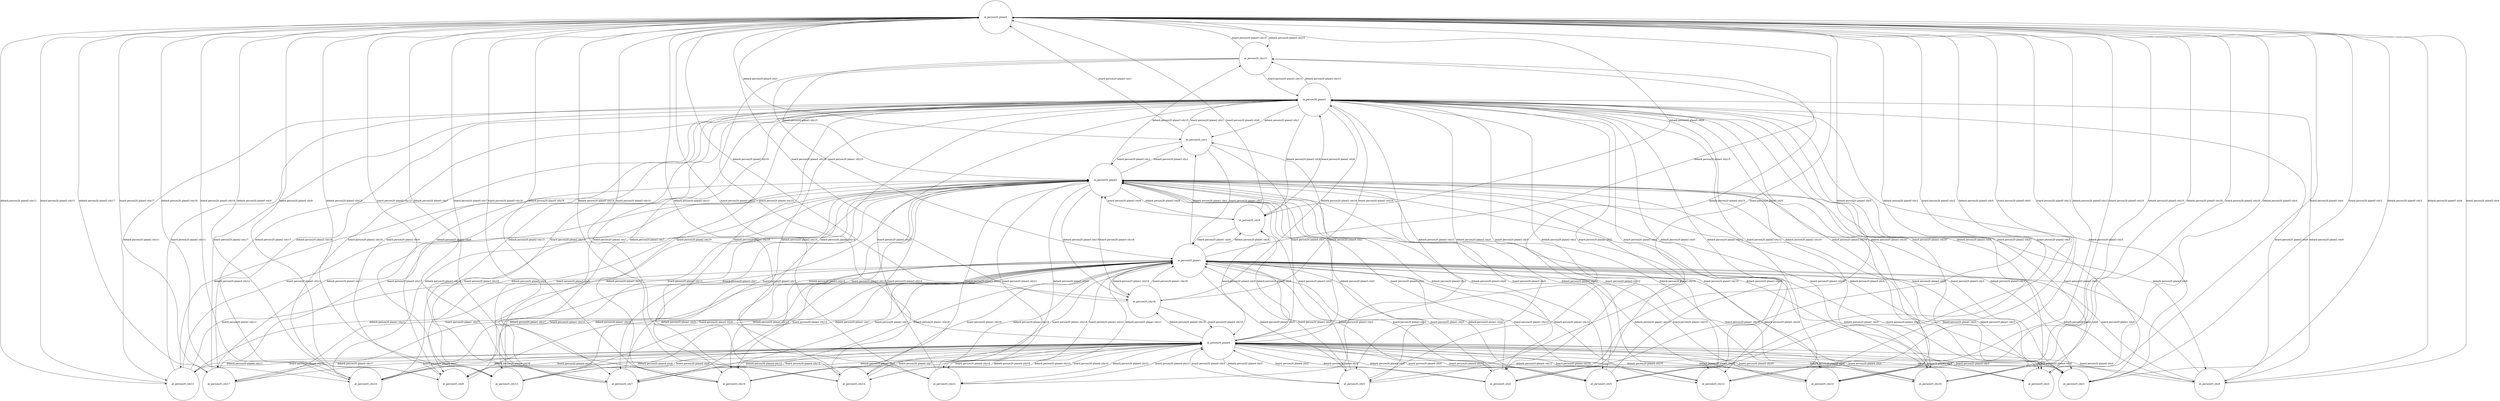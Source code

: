 digraph Tree {
	node [shape=circle, fontsize=14, color=black, fillcolor=white, fontcolor=black];
	 edge [style=solid, color=black];
in_person20_plane5 [label="in_person20_plane5"];
at_person20_city15 [label="at_person20_city15"];
at_person20_city2 [label="at_person20_city2"];
at_person20_city0 [label="at_person20_city0"];
at_person20_city21 [label="at_person20_city21"];
at_person20_city11 [label="at_person20_city11"];
at_person20_city13 [label="at_person20_city13"];
at_person20_city7 [label="at_person20_city7"];
at_person20_city5 [label="at_person20_city5"];
at_person20_city19 [label="at_person20_city19"];
at_person20_city14 [label="at_person20_city14"];
at_person20_city17 [label="at_person20_city17"];
at_person20_city16 [label="at_person20_city16"];
at_person20_city9 [label="at_person20_city9"];
at_person20_city12 [label="at_person20_city12"];
at_person20_city10 [label="at_person20_city10"];
at_person20_city3 [label="at_person20_city3"];
at_person20_city6 [label="at_person20_city6"];
at_person20_city20 [label="at_person20_city20"];
at_person20_city4 [label="at_person20_city4"];
at_person20_city18 [label="at_person20_city18"];
at_person20_city8 [label="at_person20_city8"];
at_person20_city1 [label="at_person20_city1"];
in_person20_plane4 [label="in_person20_plane4"];
in_person20_plane1 [label="in_person20_plane1"];
in_person20_plane3 [label="in_person20_plane3"];
in_person20_plane2 [label="in_person20_plane2"];
in_person20_plane5 -> at_person20_city15 [label="debark person20 plane5 city15"];
in_person20_plane5 -> at_person20_city2 [label="debark person20 plane5 city2"];
in_person20_plane5 -> at_person20_city0 [label="debark person20 plane5 city0"];
in_person20_plane5 -> at_person20_city21 [label="debark person20 plane5 city21"];
in_person20_plane5 -> at_person20_city11 [label="debark person20 plane5 city11"];
in_person20_plane5 -> at_person20_city13 [label="debark person20 plane5 city13"];
in_person20_plane5 -> at_person20_city7 [label="debark person20 plane5 city7"];
in_person20_plane5 -> at_person20_city5 [label="debark person20 plane5 city5"];
in_person20_plane5 -> at_person20_city19 [label="debark person20 plane5 city19"];
in_person20_plane5 -> at_person20_city14 [label="debark person20 plane5 city14"];
in_person20_plane5 -> at_person20_city17 [label="debark person20 plane5 city17"];
in_person20_plane5 -> at_person20_city16 [label="debark person20 plane5 city16"];
in_person20_plane5 -> at_person20_city9 [label="debark person20 plane5 city9"];
in_person20_plane5 -> at_person20_city12 [label="debark person20 plane5 city12"];
in_person20_plane5 -> at_person20_city10 [label="debark person20 plane5 city10"];
in_person20_plane5 -> at_person20_city3 [label="debark person20 plane5 city3"];
in_person20_plane5 -> at_person20_city6 [label="debark person20 plane5 city6"];
in_person20_plane5 -> at_person20_city20 [label="debark person20 plane5 city20"];
in_person20_plane5 -> at_person20_city4 [label="debark person20 plane5 city4"];
in_person20_plane5 -> at_person20_city18 [label="debark person20 plane5 city18"];
in_person20_plane5 -> at_person20_city8 [label="debark person20 plane5 city8"];
in_person20_plane5 -> at_person20_city1 [label="debark person20 plane5 city1"];
at_person20_city15 -> in_person20_plane5 [label="board person20 plane5 city15"];
at_person20_city15 -> in_person20_plane4 [label="board person20 plane4 city15"];
at_person20_city15 -> in_person20_plane1 [label="board person20 plane1 city15"];
at_person20_city15 -> in_person20_plane3 [label="board person20 plane3 city15"];
at_person20_city15 -> in_person20_plane2 [label="board person20 plane2 city15"];
in_person20_plane4 -> at_person20_city15 [label="debark person20 plane4 city15"];
in_person20_plane4 -> at_person20_city2 [label="debark person20 plane4 city2"];
in_person20_plane4 -> at_person20_city0 [label="debark person20 plane4 city0"];
in_person20_plane4 -> at_person20_city21 [label="debark person20 plane4 city21"];
in_person20_plane4 -> at_person20_city11 [label="debark person20 plane4 city11"];
in_person20_plane4 -> at_person20_city13 [label="debark person20 plane4 city13"];
in_person20_plane4 -> at_person20_city7 [label="debark person20 plane4 city7"];
in_person20_plane4 -> at_person20_city5 [label="debark person20 plane4 city5"];
in_person20_plane4 -> at_person20_city19 [label="debark person20 plane4 city19"];
in_person20_plane4 -> at_person20_city14 [label="debark person20 plane4 city14"];
in_person20_plane4 -> at_person20_city17 [label="debark person20 plane4 city17"];
in_person20_plane4 -> at_person20_city16 [label="debark person20 plane4 city16"];
in_person20_plane4 -> at_person20_city9 [label="debark person20 plane4 city9"];
in_person20_plane4 -> at_person20_city12 [label="debark person20 plane4 city12"];
in_person20_plane4 -> at_person20_city10 [label="debark person20 plane4 city10"];
in_person20_plane4 -> at_person20_city3 [label="debark person20 plane4 city3"];
in_person20_plane4 -> at_person20_city6 [label="debark person20 plane4 city6"];
in_person20_plane4 -> at_person20_city20 [label="debark person20 plane4 city20"];
in_person20_plane4 -> at_person20_city4 [label="debark person20 plane4 city4"];
in_person20_plane4 -> at_person20_city18 [label="debark person20 plane4 city18"];
in_person20_plane4 -> at_person20_city8 [label="debark person20 plane4 city8"];
in_person20_plane4 -> at_person20_city1 [label="debark person20 plane4 city1"];
at_person20_city2 -> in_person20_plane5 [label="board person20 plane5 city2"];
at_person20_city2 -> in_person20_plane4 [label="board person20 plane4 city2"];
at_person20_city2 -> in_person20_plane1 [label="board person20 plane1 city2"];
at_person20_city2 -> in_person20_plane3 [label="board person20 plane3 city2"];
at_person20_city2 -> in_person20_plane2 [label="board person20 plane2 city2"];
at_person20_city0 -> in_person20_plane5 [label="board person20 plane5 city0"];
at_person20_city0 -> in_person20_plane4 [label="board person20 plane4 city0"];
at_person20_city0 -> in_person20_plane1 [label="board person20 plane1 city0"];
at_person20_city0 -> in_person20_plane3 [label="board person20 plane3 city0"];
at_person20_city0 -> in_person20_plane2 [label="board person20 plane2 city0"];
at_person20_city21 -> in_person20_plane5 [label="board person20 plane5 city21"];
at_person20_city21 -> in_person20_plane4 [label="board person20 plane4 city21"];
at_person20_city21 -> in_person20_plane1 [label="board person20 plane1 city21"];
at_person20_city21 -> in_person20_plane3 [label="board person20 plane3 city21"];
at_person20_city21 -> in_person20_plane2 [label="board person20 plane2 city21"];
in_person20_plane1 -> at_person20_city15 [label="debark person20 plane1 city15"];
in_person20_plane1 -> at_person20_city2 [label="debark person20 plane1 city2"];
in_person20_plane1 -> at_person20_city0 [label="debark person20 plane1 city0"];
in_person20_plane1 -> at_person20_city21 [label="debark person20 plane1 city21"];
in_person20_plane1 -> at_person20_city11 [label="debark person20 plane1 city11"];
in_person20_plane1 -> at_person20_city13 [label="debark person20 plane1 city13"];
in_person20_plane1 -> at_person20_city7 [label="debark person20 plane1 city7"];
in_person20_plane1 -> at_person20_city5 [label="debark person20 plane1 city5"];
in_person20_plane1 -> at_person20_city19 [label="debark person20 plane1 city19"];
in_person20_plane1 -> at_person20_city14 [label="debark person20 plane1 city14"];
in_person20_plane1 -> at_person20_city17 [label="debark person20 plane1 city17"];
in_person20_plane1 -> at_person20_city16 [label="debark person20 plane1 city16"];
in_person20_plane1 -> at_person20_city9 [label="debark person20 plane1 city9"];
in_person20_plane1 -> at_person20_city12 [label="debark person20 plane1 city12"];
in_person20_plane1 -> at_person20_city10 [label="debark person20 plane1 city10"];
in_person20_plane1 -> at_person20_city3 [label="debark person20 plane1 city3"];
in_person20_plane1 -> at_person20_city6 [label="debark person20 plane1 city6"];
in_person20_plane1 -> at_person20_city20 [label="debark person20 plane1 city20"];
in_person20_plane1 -> at_person20_city4 [label="debark person20 plane1 city4"];
in_person20_plane1 -> at_person20_city18 [label="debark person20 plane1 city18"];
in_person20_plane1 -> at_person20_city8 [label="debark person20 plane1 city8"];
in_person20_plane1 -> at_person20_city1 [label="debark person20 plane1 city1"];
at_person20_city11 -> in_person20_plane5 [label="board person20 plane5 city11"];
at_person20_city11 -> in_person20_plane4 [label="board person20 plane4 city11"];
at_person20_city11 -> in_person20_plane1 [label="board person20 plane1 city11"];
at_person20_city11 -> in_person20_plane3 [label="board person20 plane3 city11"];
at_person20_city11 -> in_person20_plane2 [label="board person20 plane2 city11"];
at_person20_city13 -> in_person20_plane5 [label="board person20 plane5 city13"];
at_person20_city13 -> in_person20_plane4 [label="board person20 plane4 city13"];
at_person20_city13 -> in_person20_plane1 [label="board person20 plane1 city13"];
at_person20_city13 -> in_person20_plane3 [label="board person20 plane3 city13"];
at_person20_city13 -> in_person20_plane2 [label="board person20 plane2 city13"];
at_person20_city7 -> in_person20_plane5 [label="board person20 plane5 city7"];
at_person20_city7 -> in_person20_plane4 [label="board person20 plane4 city7"];
at_person20_city7 -> in_person20_plane1 [label="board person20 plane1 city7"];
at_person20_city7 -> in_person20_plane3 [label="board person20 plane3 city7"];
at_person20_city7 -> in_person20_plane2 [label="board person20 plane2 city7"];
at_person20_city5 -> in_person20_plane5 [label="board person20 plane5 city5"];
at_person20_city5 -> in_person20_plane4 [label="board person20 plane4 city5"];
at_person20_city5 -> in_person20_plane1 [label="board person20 plane1 city5"];
at_person20_city5 -> in_person20_plane3 [label="board person20 plane3 city5"];
at_person20_city5 -> in_person20_plane2 [label="board person20 plane2 city5"];
at_person20_city19 -> in_person20_plane5 [label="board person20 plane5 city19"];
at_person20_city19 -> in_person20_plane4 [label="board person20 plane4 city19"];
at_person20_city19 -> in_person20_plane1 [label="board person20 plane1 city19"];
at_person20_city19 -> in_person20_plane3 [label="board person20 plane3 city19"];
at_person20_city19 -> in_person20_plane2 [label="board person20 plane2 city19"];
at_person20_city14 -> in_person20_plane5 [label="board person20 plane5 city14"];
at_person20_city14 -> in_person20_plane4 [label="board person20 plane4 city14"];
at_person20_city14 -> in_person20_plane1 [label="board person20 plane1 city14"];
at_person20_city14 -> in_person20_plane3 [label="board person20 plane3 city14"];
at_person20_city14 -> in_person20_plane2 [label="board person20 plane2 city14"];
in_person20_plane3 -> at_person20_city15 [label="debark person20 plane3 city15"];
in_person20_plane3 -> at_person20_city2 [label="debark person20 plane3 city2"];
in_person20_plane3 -> at_person20_city0 [label="debark person20 plane3 city0"];
in_person20_plane3 -> at_person20_city21 [label="debark person20 plane3 city21"];
in_person20_plane3 -> at_person20_city11 [label="debark person20 plane3 city11"];
in_person20_plane3 -> at_person20_city13 [label="debark person20 plane3 city13"];
in_person20_plane3 -> at_person20_city7 [label="debark person20 plane3 city7"];
in_person20_plane3 -> at_person20_city5 [label="debark person20 plane3 city5"];
in_person20_plane3 -> at_person20_city19 [label="debark person20 plane3 city19"];
in_person20_plane3 -> at_person20_city14 [label="debark person20 plane3 city14"];
in_person20_plane3 -> at_person20_city17 [label="debark person20 plane3 city17"];
in_person20_plane3 -> at_person20_city16 [label="debark person20 plane3 city16"];
in_person20_plane3 -> at_person20_city9 [label="debark person20 plane3 city9"];
in_person20_plane3 -> at_person20_city12 [label="debark person20 plane3 city12"];
in_person20_plane3 -> at_person20_city10 [label="debark person20 plane3 city10"];
in_person20_plane3 -> at_person20_city3 [label="debark person20 plane3 city3"];
in_person20_plane3 -> at_person20_city6 [label="debark person20 plane3 city6"];
in_person20_plane3 -> at_person20_city20 [label="debark person20 plane3 city20"];
in_person20_plane3 -> at_person20_city4 [label="debark person20 plane3 city4"];
in_person20_plane3 -> at_person20_city18 [label="debark person20 plane3 city18"];
in_person20_plane3 -> at_person20_city8 [label="debark person20 plane3 city8"];
in_person20_plane3 -> at_person20_city1 [label="debark person20 plane3 city1"];
at_person20_city17 -> in_person20_plane5 [label="board person20 plane5 city17"];
at_person20_city17 -> in_person20_plane4 [label="board person20 plane4 city17"];
at_person20_city17 -> in_person20_plane1 [label="board person20 plane1 city17"];
at_person20_city17 -> in_person20_plane3 [label="board person20 plane3 city17"];
at_person20_city17 -> in_person20_plane2 [label="board person20 plane2 city17"];
at_person20_city16 -> in_person20_plane5 [label="board person20 plane5 city16"];
at_person20_city16 -> in_person20_plane4 [label="board person20 plane4 city16"];
at_person20_city16 -> in_person20_plane1 [label="board person20 plane1 city16"];
at_person20_city16 -> in_person20_plane3 [label="board person20 plane3 city16"];
at_person20_city16 -> in_person20_plane2 [label="board person20 plane2 city16"];
at_person20_city9 -> in_person20_plane5 [label="board person20 plane5 city9"];
at_person20_city9 -> in_person20_plane4 [label="board person20 plane4 city9"];
at_person20_city9 -> in_person20_plane1 [label="board person20 plane1 city9"];
at_person20_city9 -> in_person20_plane3 [label="board person20 plane3 city9"];
at_person20_city9 -> in_person20_plane2 [label="board person20 plane2 city9"];
in_person20_plane2 -> at_person20_city15 [label="debark person20 plane2 city15"];
in_person20_plane2 -> at_person20_city2 [label="debark person20 plane2 city2"];
in_person20_plane2 -> at_person20_city0 [label="debark person20 plane2 city0"];
in_person20_plane2 -> at_person20_city21 [label="debark person20 plane2 city21"];
in_person20_plane2 -> at_person20_city11 [label="debark person20 plane2 city11"];
in_person20_plane2 -> at_person20_city13 [label="debark person20 plane2 city13"];
in_person20_plane2 -> at_person20_city7 [label="debark person20 plane2 city7"];
in_person20_plane2 -> at_person20_city5 [label="debark person20 plane2 city5"];
in_person20_plane2 -> at_person20_city19 [label="debark person20 plane2 city19"];
in_person20_plane2 -> at_person20_city14 [label="debark person20 plane2 city14"];
in_person20_plane2 -> at_person20_city17 [label="debark person20 plane2 city17"];
in_person20_plane2 -> at_person20_city16 [label="debark person20 plane2 city16"];
in_person20_plane2 -> at_person20_city9 [label="debark person20 plane2 city9"];
in_person20_plane2 -> at_person20_city12 [label="debark person20 plane2 city12"];
in_person20_plane2 -> at_person20_city10 [label="debark person20 plane2 city10"];
in_person20_plane2 -> at_person20_city3 [label="debark person20 plane2 city3"];
in_person20_plane2 -> at_person20_city6 [label="debark person20 plane2 city6"];
in_person20_plane2 -> at_person20_city20 [label="debark person20 plane2 city20"];
in_person20_plane2 -> at_person20_city4 [label="debark person20 plane2 city4"];
in_person20_plane2 -> at_person20_city18 [label="debark person20 plane2 city18"];
in_person20_plane2 -> at_person20_city8 [label="debark person20 plane2 city8"];
in_person20_plane2 -> at_person20_city1 [label="debark person20 plane2 city1"];
at_person20_city12 -> in_person20_plane5 [label="board person20 plane5 city12"];
at_person20_city12 -> in_person20_plane4 [label="board person20 plane4 city12"];
at_person20_city12 -> in_person20_plane1 [label="board person20 plane1 city12"];
at_person20_city12 -> in_person20_plane3 [label="board person20 plane3 city12"];
at_person20_city12 -> in_person20_plane2 [label="board person20 plane2 city12"];
at_person20_city10 -> in_person20_plane5 [label="board person20 plane5 city10"];
at_person20_city10 -> in_person20_plane4 [label="board person20 plane4 city10"];
at_person20_city10 -> in_person20_plane1 [label="board person20 plane1 city10"];
at_person20_city10 -> in_person20_plane3 [label="board person20 plane3 city10"];
at_person20_city10 -> in_person20_plane2 [label="board person20 plane2 city10"];
at_person20_city3 -> in_person20_plane5 [label="board person20 plane5 city3"];
at_person20_city3 -> in_person20_plane4 [label="board person20 plane4 city3"];
at_person20_city3 -> in_person20_plane1 [label="board person20 plane1 city3"];
at_person20_city3 -> in_person20_plane3 [label="board person20 plane3 city3"];
at_person20_city3 -> in_person20_plane2 [label="board person20 plane2 city3"];
at_person20_city6 -> in_person20_plane5 [label="board person20 plane5 city6"];
at_person20_city6 -> in_person20_plane4 [label="board person20 plane4 city6"];
at_person20_city6 -> in_person20_plane1 [label="board person20 plane1 city6"];
at_person20_city6 -> in_person20_plane3 [label="board person20 plane3 city6"];
at_person20_city6 -> in_person20_plane2 [label="board person20 plane2 city6"];
at_person20_city20 -> in_person20_plane5 [label="board person20 plane5 city20"];
at_person20_city20 -> in_person20_plane4 [label="board person20 plane4 city20"];
at_person20_city20 -> in_person20_plane1 [label="board person20 plane1 city20"];
at_person20_city20 -> in_person20_plane3 [label="board person20 plane3 city20"];
at_person20_city20 -> in_person20_plane2 [label="board person20 plane2 city20"];
at_person20_city4 -> in_person20_plane5 [label="board person20 plane5 city4"];
at_person20_city4 -> in_person20_plane4 [label="board person20 plane4 city4"];
at_person20_city4 -> in_person20_plane1 [label="board person20 plane1 city4"];
at_person20_city4 -> in_person20_plane3 [label="board person20 plane3 city4"];
at_person20_city4 -> in_person20_plane2 [label="board person20 plane2 city4"];
at_person20_city18 -> in_person20_plane5 [label="board person20 plane5 city18"];
at_person20_city18 -> in_person20_plane4 [label="board person20 plane4 city18"];
at_person20_city18 -> in_person20_plane1 [label="board person20 plane1 city18"];
at_person20_city18 -> in_person20_plane3 [label="board person20 plane3 city18"];
at_person20_city18 -> in_person20_plane2 [label="board person20 plane2 city18"];
at_person20_city8 -> in_person20_plane5 [label="board person20 plane5 city8"];
at_person20_city8 -> in_person20_plane4 [label="board person20 plane4 city8"];
at_person20_city8 -> in_person20_plane1 [label="board person20 plane1 city8"];
at_person20_city8 -> in_person20_plane3 [label="board person20 plane3 city8"];
at_person20_city8 -> in_person20_plane2 [label="board person20 plane2 city8"];
at_person20_city1 -> in_person20_plane5 [label="board person20 plane5 city1"];
at_person20_city1 -> in_person20_plane4 [label="board person20 plane4 city1"];
at_person20_city1 -> in_person20_plane1 [label="board person20 plane1 city1"];
at_person20_city1 -> in_person20_plane3 [label="board person20 plane3 city1"];
at_person20_city1 -> in_person20_plane2 [label="board person20 plane2 city1"];
}

